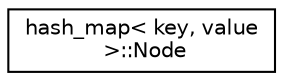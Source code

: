 digraph "Graphical Class Hierarchy"
{
  edge [fontname="Helvetica",fontsize="10",labelfontname="Helvetica",labelfontsize="10"];
  node [fontname="Helvetica",fontsize="10",shape=record];
  rankdir="LR";
  Node1 [label="hash_map\< key, value\l \>::Node",height=0.2,width=0.4,color="black", fillcolor="white", style="filled",URL="$structhash__map_1_1_node.html"];
}
